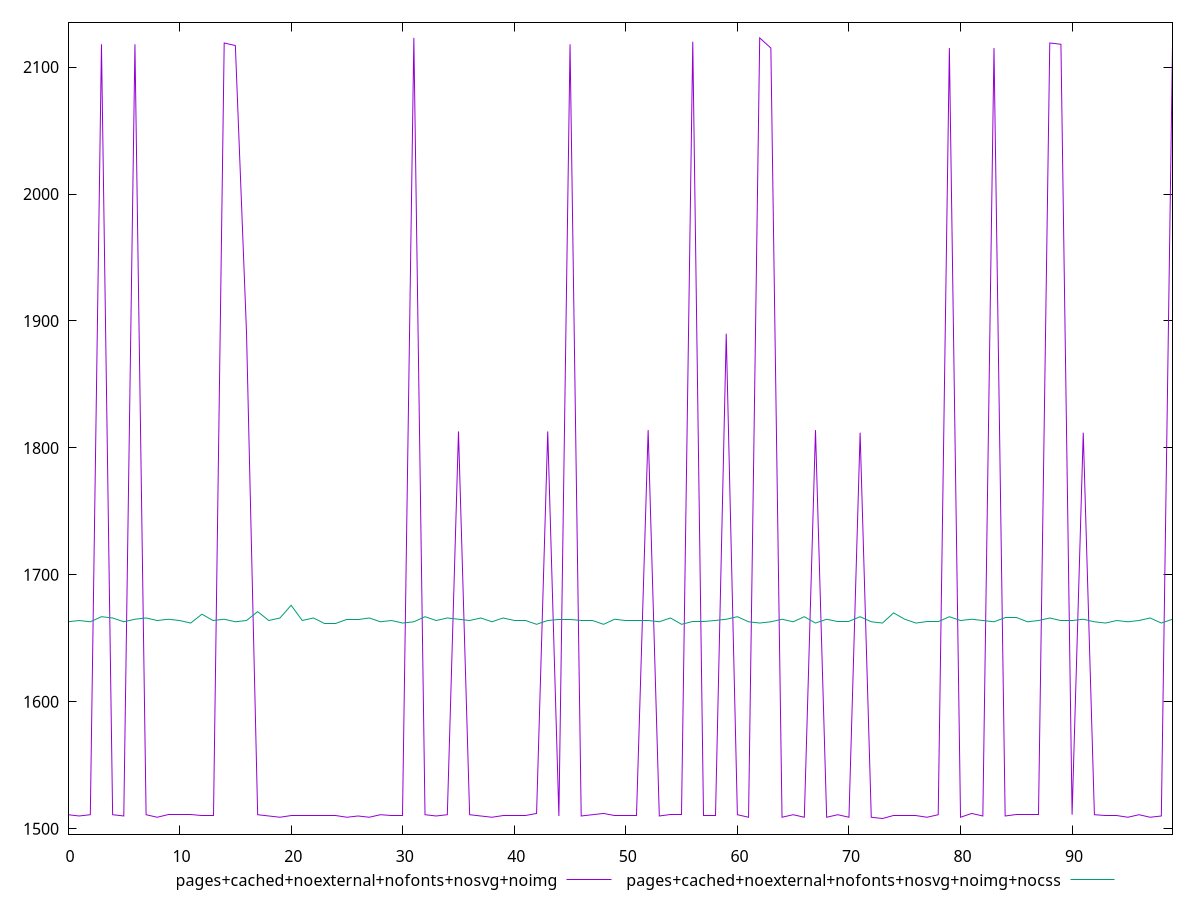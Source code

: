 reset

$pagesCachedNoexternalNofontsNosvgNoimg <<EOF
0 1511
1 1510
2 1511
3 2118
4 1511
5 1510
6 2118
7 1511
8 1509
9 1511
10 1511
11 1511
12 1510
13 1510
14 2119
15 2117
16 1891
17 1511
18 1510
19 1509
20 1510
21 1510
22 1510
23 1510
24 1510
25 1509
26 1510
27 1509
28 1511
29 1510
30 1510
31 2123
32 1511
33 1510
34 1511
35 1813
36 1511
37 1510
38 1509
39 1510
40 1510
41 1510
42 1512
43 1813
44 1510
45 2118
46 1510
47 1511
48 1512
49 1510
50 1510
51 1510
52 1814
53 1510
54 1511
55 1511
56 2120
57 1510
58 1510
59 1890
60 1511
61 1509
62 2123
63 2115
64 1509
65 1511
66 1509
67 1814
68 1509
69 1511
70 1509
71 1812
72 1509
73 1508
74 1510
75 1510
76 1510
77 1509
78 1511
79 2115
80 1509
81 1512
82 1510
83 2115
84 1510
85 1511
86 1511
87 1511
88 2119
89 2118
90 1511
91 1812
92 1511
93 1510
94 1510
95 1509
96 1511
97 1509
98 1510
99 2117
EOF

$pagesCachedNoexternalNofontsNosvgNoimgNocss <<EOF
0 1663
1 1664
2 1663
3 1667
4 1666
5 1663
6 1665
7 1666
8 1664
9 1665
10 1664
11 1662
12 1669
13 1664
14 1665
15 1663
16 1664
17 1671
18 1664
19 1666
20 1676
21 1664
22 1666
23 1662
24 1662
25 1665
26 1665
27 1666
28 1663
29 1664
30 1662
31 1663
32 1667
33 1664
34 1666
35 1665
36 1664
37 1666
38 1663
39 1666
40 1664
41 1664
42 1661
43 1664
44 1665
45 1665
46 1664
47 1664
48 1661
49 1665
50 1664
51 1664
52 1664
53 1663
54 1666
55 1661
56 1663
57 1663
58 1664
59 1665
60 1667
61 1663
62 1662
63 1663
64 1665
65 1663
66 1667
67 1662
68 1665
69 1663
70 1663
71 1667
72 1663
73 1662
74 1670
75 1665
76 1662
77 1663
78 1663
79 1667
80 1664
81 1665
82 1664
83 1663
84 1666
85 1666
86 1663
87 1664
88 1666
89 1664
90 1664
91 1665
92 1663
93 1662
94 1664
95 1663
96 1664
97 1666
98 1662
99 1665
EOF

set key outside below
set xrange [0:99]
set yrange [1495.7:2135.3]
set terminal svg size 640, 500 enhanced background rgb 'white'
set output "report_00007_2020-12-11T15:55:29.892Z/metrics/comparison/line/11_vs_12.svg"

plot $pagesCachedNoexternalNofontsNosvgNoimg title "pages+cached+noexternal+nofonts+nosvg+noimg" with line, \
     $pagesCachedNoexternalNofontsNosvgNoimgNocss title "pages+cached+noexternal+nofonts+nosvg+noimg+nocss" with line

reset

